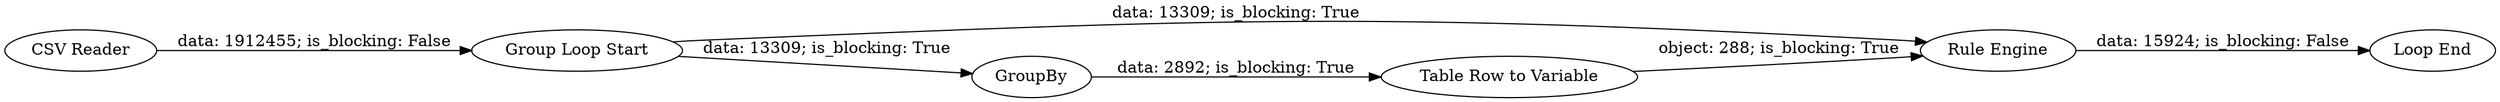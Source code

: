 digraph {
	"8663609500234910839_13" [label="Rule Engine"]
	"8663609500234910839_4" [label="Table Row to Variable"]
	"8663609500234910839_14" [label="Loop End"]
	"8663609500234910839_3" [label=GroupBy]
	"8663609500234910839_1" [label="CSV Reader"]
	"8663609500234910839_2" [label="Group Loop Start"]
	"8663609500234910839_2" -> "8663609500234910839_13" [label="data: 13309; is_blocking: True"]
	"8663609500234910839_4" -> "8663609500234910839_13" [label="object: 288; is_blocking: True"]
	"8663609500234910839_13" -> "8663609500234910839_14" [label="data: 15924; is_blocking: False"]
	"8663609500234910839_3" -> "8663609500234910839_4" [label="data: 2892; is_blocking: True"]
	"8663609500234910839_1" -> "8663609500234910839_2" [label="data: 1912455; is_blocking: False"]
	"8663609500234910839_2" -> "8663609500234910839_3" [label="data: 13309; is_blocking: True"]
	rankdir=LR
}
